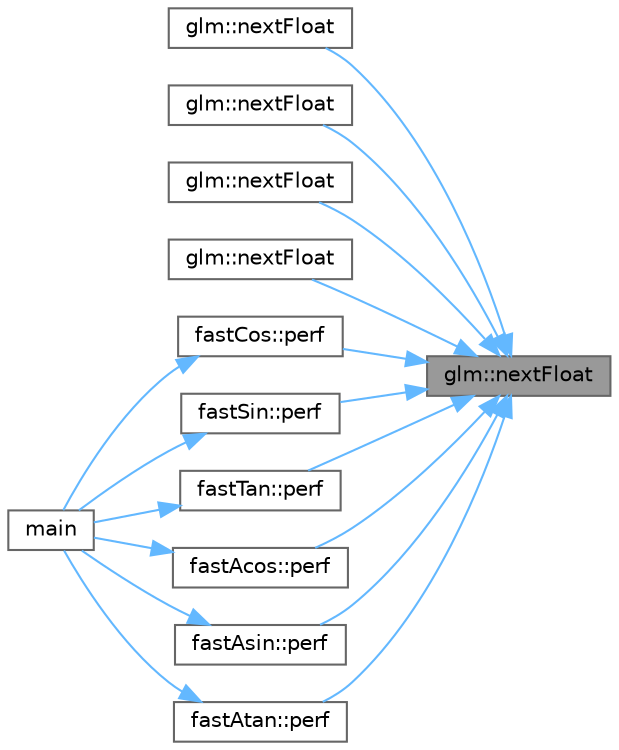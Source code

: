 digraph "glm::nextFloat"
{
 // LATEX_PDF_SIZE
  bgcolor="transparent";
  edge [fontname=Helvetica,fontsize=10,labelfontname=Helvetica,labelfontsize=10];
  node [fontname=Helvetica,fontsize=10,shape=box,height=0.2,width=0.4];
  rankdir="RL";
  Node1 [id="Node000001",label="glm::nextFloat",height=0.2,width=0.4,color="gray40", fillcolor="grey60", style="filled", fontcolor="black",tooltip=" "];
  Node1 -> Node2 [id="edge33_Node000001_Node000002",dir="back",color="steelblue1",style="solid",tooltip=" "];
  Node2 [id="Node000002",label="glm::nextFloat",height=0.2,width=0.4,color="grey40", fillcolor="white", style="filled",URL="$namespaceglm.html#a4f1788325111613ce043f9430a956722",tooltip=" "];
  Node1 -> Node3 [id="edge34_Node000001_Node000003",dir="back",color="steelblue1",style="solid",tooltip=" "];
  Node3 [id="Node000003",label="glm::nextFloat",height=0.2,width=0.4,color="grey40", fillcolor="white", style="filled",URL="$namespaceglm.html#a84e42a9d3b8145a29bce8be4e3c32732",tooltip=" "];
  Node1 -> Node4 [id="edge35_Node000001_Node000004",dir="back",color="steelblue1",style="solid",tooltip=" "];
  Node4 [id="Node000004",label="glm::nextFloat",height=0.2,width=0.4,color="grey40", fillcolor="white", style="filled",URL="$namespaceglm.html#a6737fe8a62ed9cc79bcc36416604b8ca",tooltip=" "];
  Node1 -> Node5 [id="edge36_Node000001_Node000005",dir="back",color="steelblue1",style="solid",tooltip=" "];
  Node5 [id="Node000005",label="glm::nextFloat",height=0.2,width=0.4,color="grey40", fillcolor="white", style="filled",URL="$namespaceglm.html#af734f80f1a2978569bf23ac185463534",tooltip=" "];
  Node1 -> Node6 [id="edge37_Node000001_Node000006",dir="back",color="steelblue1",style="solid",tooltip=" "];
  Node6 [id="Node000006",label="fastCos::perf",height=0.2,width=0.4,color="grey40", fillcolor="white", style="filled",URL="$namespacefast_cos.html#a1b8f2656534204f78b9386ae70600db0",tooltip=" "];
  Node6 -> Node7 [id="edge38_Node000006_Node000007",dir="back",color="steelblue1",style="solid",tooltip=" "];
  Node7 [id="Node000007",label="main",height=0.2,width=0.4,color="grey40", fillcolor="white", style="filled",URL="$_classes_2lib_2glm_2test_2gtx_2gtx__fast__trigonometry_8cpp.html#ae66f6b31b5ad750f1fe042a706a4e3d4",tooltip=" "];
  Node1 -> Node8 [id="edge39_Node000001_Node000008",dir="back",color="steelblue1",style="solid",tooltip=" "];
  Node8 [id="Node000008",label="fastSin::perf",height=0.2,width=0.4,color="grey40", fillcolor="white", style="filled",URL="$namespacefast_sin.html#a0be873926a570e1860280df57dc4dca8",tooltip=" "];
  Node8 -> Node7 [id="edge40_Node000008_Node000007",dir="back",color="steelblue1",style="solid",tooltip=" "];
  Node1 -> Node9 [id="edge41_Node000001_Node000009",dir="back",color="steelblue1",style="solid",tooltip=" "];
  Node9 [id="Node000009",label="fastTan::perf",height=0.2,width=0.4,color="grey40", fillcolor="white", style="filled",URL="$namespacefast_tan.html#a2a8cca77bc0fe966a5acfca81efe9836",tooltip=" "];
  Node9 -> Node7 [id="edge42_Node000009_Node000007",dir="back",color="steelblue1",style="solid",tooltip=" "];
  Node1 -> Node10 [id="edge43_Node000001_Node000010",dir="back",color="steelblue1",style="solid",tooltip=" "];
  Node10 [id="Node000010",label="fastAcos::perf",height=0.2,width=0.4,color="grey40", fillcolor="white", style="filled",URL="$namespacefast_acos.html#a908a2b8bbfca509845ad129ea09f72a4",tooltip=" "];
  Node10 -> Node7 [id="edge44_Node000010_Node000007",dir="back",color="steelblue1",style="solid",tooltip=" "];
  Node1 -> Node11 [id="edge45_Node000001_Node000011",dir="back",color="steelblue1",style="solid",tooltip=" "];
  Node11 [id="Node000011",label="fastAsin::perf",height=0.2,width=0.4,color="grey40", fillcolor="white", style="filled",URL="$namespacefast_asin.html#aba0772781bc2e23f1b17520fb1f9194e",tooltip=" "];
  Node11 -> Node7 [id="edge46_Node000011_Node000007",dir="back",color="steelblue1",style="solid",tooltip=" "];
  Node1 -> Node12 [id="edge47_Node000001_Node000012",dir="back",color="steelblue1",style="solid",tooltip=" "];
  Node12 [id="Node000012",label="fastAtan::perf",height=0.2,width=0.4,color="grey40", fillcolor="white", style="filled",URL="$namespacefast_atan.html#aea0c225c947e5b160ef61158c3c915c3",tooltip=" "];
  Node12 -> Node7 [id="edge48_Node000012_Node000007",dir="back",color="steelblue1",style="solid",tooltip=" "];
}
